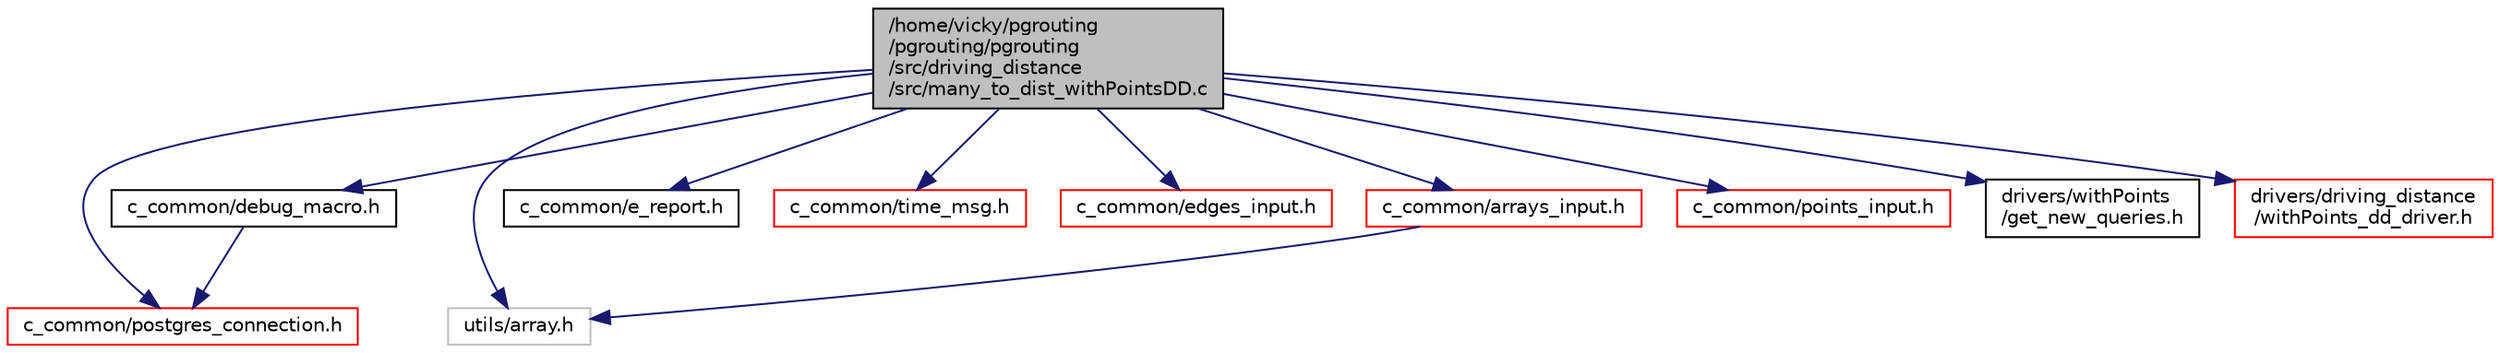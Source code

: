 digraph "/home/vicky/pgrouting/pgrouting/pgrouting/src/driving_distance/src/many_to_dist_withPointsDD.c"
{
  edge [fontname="Helvetica",fontsize="10",labelfontname="Helvetica",labelfontsize="10"];
  node [fontname="Helvetica",fontsize="10",shape=record];
  Node1 [label="/home/vicky/pgrouting\l/pgrouting/pgrouting\l/src/driving_distance\l/src/many_to_dist_withPointsDD.c",height=0.2,width=0.4,color="black", fillcolor="grey75", style="filled", fontcolor="black"];
  Node1 -> Node2 [color="midnightblue",fontsize="10",style="solid",fontname="Helvetica"];
  Node2 [label="c_common/postgres_connection.h",height=0.2,width=0.4,color="red", fillcolor="white", style="filled",URL="$postgres__connection_8h.html"];
  Node1 -> Node3 [color="midnightblue",fontsize="10",style="solid",fontname="Helvetica"];
  Node3 [label="utils/array.h",height=0.2,width=0.4,color="grey75", fillcolor="white", style="filled"];
  Node1 -> Node4 [color="midnightblue",fontsize="10",style="solid",fontname="Helvetica"];
  Node4 [label="c_common/debug_macro.h",height=0.2,width=0.4,color="black", fillcolor="white", style="filled",URL="$debug__macro_8h.html"];
  Node4 -> Node2 [color="midnightblue",fontsize="10",style="solid",fontname="Helvetica"];
  Node1 -> Node5 [color="midnightblue",fontsize="10",style="solid",fontname="Helvetica"];
  Node5 [label="c_common/e_report.h",height=0.2,width=0.4,color="black", fillcolor="white", style="filled",URL="$e__report_8h.html"];
  Node1 -> Node6 [color="midnightblue",fontsize="10",style="solid",fontname="Helvetica"];
  Node6 [label="c_common/time_msg.h",height=0.2,width=0.4,color="red", fillcolor="white", style="filled",URL="$time__msg_8h.html"];
  Node1 -> Node7 [color="midnightblue",fontsize="10",style="solid",fontname="Helvetica"];
  Node7 [label="c_common/edges_input.h",height=0.2,width=0.4,color="red", fillcolor="white", style="filled",URL="$edges__input_8h.html"];
  Node1 -> Node8 [color="midnightblue",fontsize="10",style="solid",fontname="Helvetica"];
  Node8 [label="c_common/arrays_input.h",height=0.2,width=0.4,color="red", fillcolor="white", style="filled",URL="$arrays__input_8h.html"];
  Node8 -> Node3 [color="midnightblue",fontsize="10",style="solid",fontname="Helvetica"];
  Node1 -> Node9 [color="midnightblue",fontsize="10",style="solid",fontname="Helvetica"];
  Node9 [label="c_common/points_input.h",height=0.2,width=0.4,color="red", fillcolor="white", style="filled",URL="$points__input_8h.html"];
  Node1 -> Node10 [color="midnightblue",fontsize="10",style="solid",fontname="Helvetica"];
  Node10 [label="drivers/withPoints\l/get_new_queries.h",height=0.2,width=0.4,color="black", fillcolor="white", style="filled",URL="$get__new__queries_8h.html"];
  Node1 -> Node11 [color="midnightblue",fontsize="10",style="solid",fontname="Helvetica"];
  Node11 [label="drivers/driving_distance\l/withPoints_dd_driver.h",height=0.2,width=0.4,color="red", fillcolor="white", style="filled",URL="$withPoints__dd__driver_8h.html"];
}
